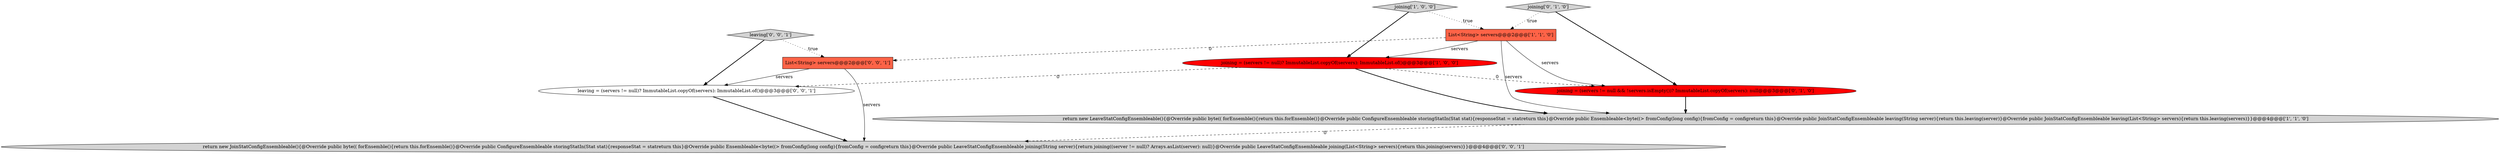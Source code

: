 digraph {
7 [style = filled, label = "return new JoinStatConfigEnsembleable(){@Override public byte(( forEnsemble(){return this.forEnsemble()}@Override public ConfigureEnsembleable storingStatIn(Stat stat){responseStat = statreturn this}@Override public Ensembleable<byte((> fromConfig(long config){fromConfig = configreturn this}@Override public LeaveStatConfigEnsembleable joining(String server){return joining((server != null)? Arrays.asList(server): null)}@Override public LeaveStatConfigEnsembleable joining(List<String> servers){return this.joining(servers)}}@@@4@@@['0', '0', '1']", fillcolor = lightgray, shape = ellipse image = "AAA0AAABBB3BBB"];
8 [style = filled, label = "List<String> servers@@@2@@@['0', '0', '1']", fillcolor = tomato, shape = box image = "AAA0AAABBB3BBB"];
4 [style = filled, label = "joining = (servers != null && !servers.isEmpty())? ImmutableList.copyOf(servers): null@@@3@@@['0', '1', '0']", fillcolor = red, shape = ellipse image = "AAA1AAABBB2BBB"];
3 [style = filled, label = "joining = (servers != null)? ImmutableList.copyOf(servers): ImmutableList.of()@@@3@@@['1', '0', '0']", fillcolor = red, shape = ellipse image = "AAA1AAABBB1BBB"];
9 [style = filled, label = "leaving = (servers != null)? ImmutableList.copyOf(servers): ImmutableList.of()@@@3@@@['0', '0', '1']", fillcolor = white, shape = ellipse image = "AAA0AAABBB3BBB"];
6 [style = filled, label = "leaving['0', '0', '1']", fillcolor = lightgray, shape = diamond image = "AAA0AAABBB3BBB"];
5 [style = filled, label = "joining['0', '1', '0']", fillcolor = lightgray, shape = diamond image = "AAA0AAABBB2BBB"];
2 [style = filled, label = "List<String> servers@@@2@@@['1', '1', '0']", fillcolor = tomato, shape = box image = "AAA0AAABBB1BBB"];
0 [style = filled, label = "joining['1', '0', '0']", fillcolor = lightgray, shape = diamond image = "AAA0AAABBB1BBB"];
1 [style = filled, label = "return new LeaveStatConfigEnsembleable(){@Override public byte(( forEnsemble(){return this.forEnsemble()}@Override public ConfigureEnsembleable storingStatIn(Stat stat){responseStat = statreturn this}@Override public Ensembleable<byte((> fromConfig(long config){fromConfig = configreturn this}@Override public JoinStatConfigEnsembleable leaving(String server){return this.leaving(server)}@Override public JoinStatConfigEnsembleable leaving(List<String> servers){return this.leaving(servers)}}@@@4@@@['1', '1', '0']", fillcolor = lightgray, shape = ellipse image = "AAA0AAABBB1BBB"];
0->3 [style = bold, label=""];
8->7 [style = solid, label="servers"];
4->1 [style = bold, label=""];
0->2 [style = dotted, label="true"];
8->9 [style = solid, label="servers"];
6->9 [style = bold, label=""];
3->1 [style = bold, label=""];
2->3 [style = solid, label="servers"];
9->7 [style = bold, label=""];
2->4 [style = solid, label="servers"];
6->8 [style = dotted, label="true"];
3->4 [style = dashed, label="0"];
2->8 [style = dashed, label="0"];
3->9 [style = dashed, label="0"];
1->7 [style = dashed, label="0"];
2->1 [style = solid, label="servers"];
5->4 [style = bold, label=""];
5->2 [style = dotted, label="true"];
}
